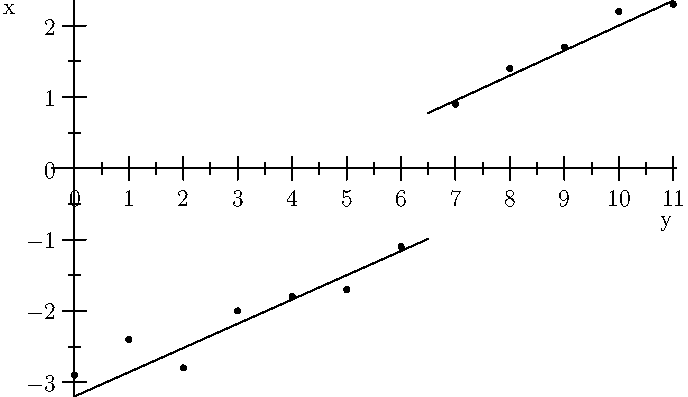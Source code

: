 import graph;
size(12cm,7cm,IgnoreAspect);
yaxis("x",Ticks());
xaxis("y",Ticks());
dot((0,-2.9));
dot((1,-2.4));
dot((2,.2-3));
dot((3,-2));
dot((4,-1.8));
dot((5,-1.7));
dot((6,-1.1));
dot((7,0.9));
dot((8,1.4));
dot((9,1.7));
dot((10,2.2));
dot((11,2.3));
real f1(real x) {return (0.34)*x-3.2;}
real f2(real x) {return (0.35)*x-1.5;}
draw(graph(f1,0,6.5));
draw(graph(f2,6.5,11));

